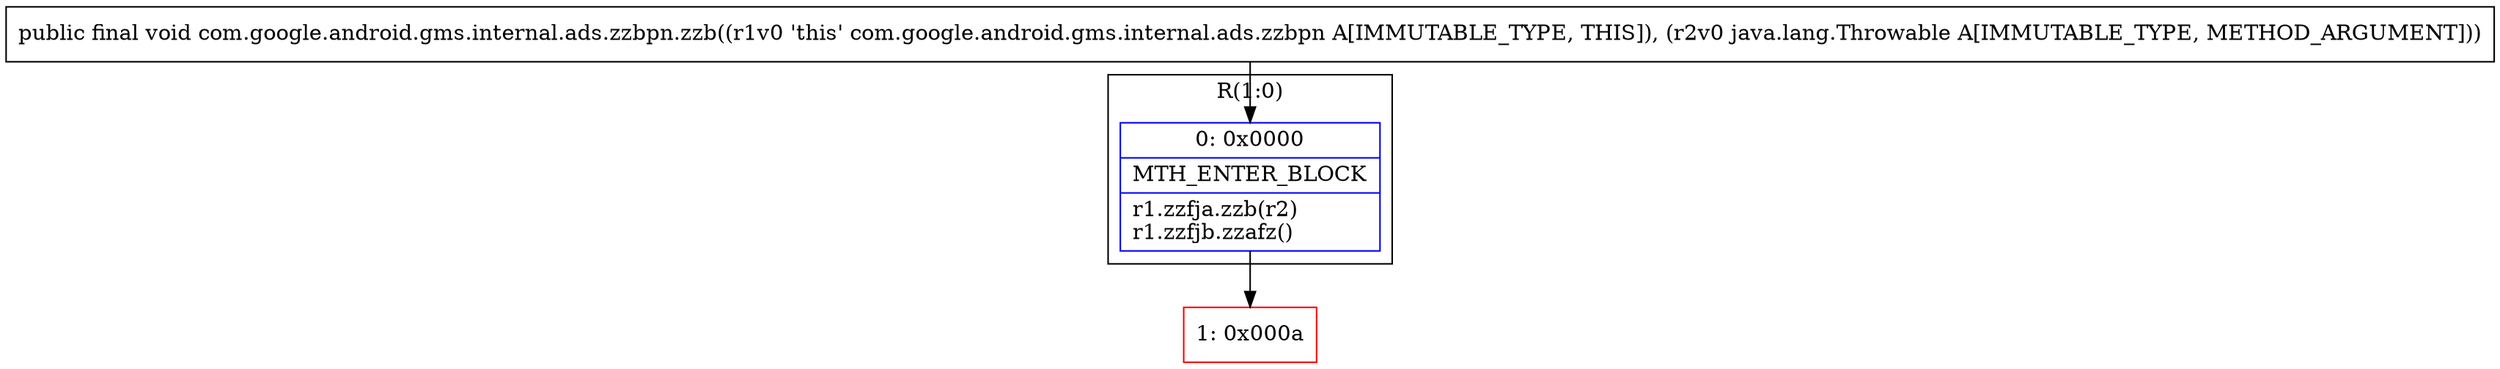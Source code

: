 digraph "CFG forcom.google.android.gms.internal.ads.zzbpn.zzb(Ljava\/lang\/Throwable;)V" {
subgraph cluster_Region_10291274 {
label = "R(1:0)";
node [shape=record,color=blue];
Node_0 [shape=record,label="{0\:\ 0x0000|MTH_ENTER_BLOCK\l|r1.zzfja.zzb(r2)\lr1.zzfjb.zzafz()\l}"];
}
Node_1 [shape=record,color=red,label="{1\:\ 0x000a}"];
MethodNode[shape=record,label="{public final void com.google.android.gms.internal.ads.zzbpn.zzb((r1v0 'this' com.google.android.gms.internal.ads.zzbpn A[IMMUTABLE_TYPE, THIS]), (r2v0 java.lang.Throwable A[IMMUTABLE_TYPE, METHOD_ARGUMENT])) }"];
MethodNode -> Node_0;
Node_0 -> Node_1;
}

